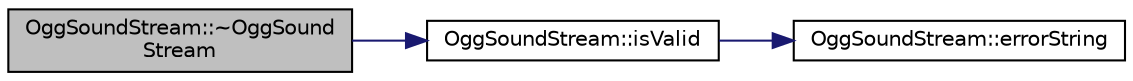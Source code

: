digraph "OggSoundStream::~OggSoundStream"
{
  edge [fontname="Helvetica",fontsize="10",labelfontname="Helvetica",labelfontsize="10"];
  node [fontname="Helvetica",fontsize="10",shape=record];
  rankdir="LR";
  Node1 [label="OggSoundStream::~OggSound\lStream",height=0.2,width=0.4,color="black", fillcolor="grey75", style="filled", fontcolor="black"];
  Node1 -> Node2 [color="midnightblue",fontsize="10",style="solid",fontname="Helvetica"];
  Node2 [label="OggSoundStream::isValid",height=0.2,width=0.4,color="black", fillcolor="white", style="filled",URL="$class_ogg_sound_stream.html#a3fdecbd79f9d81f4412d356f133e7233"];
  Node2 -> Node3 [color="midnightblue",fontsize="10",style="solid",fontname="Helvetica"];
  Node3 [label="OggSoundStream::errorString",height=0.2,width=0.4,color="black", fillcolor="white", style="filled",URL="$class_ogg_sound_stream.html#a7dd6c3989a12ea09debdf8b9ab5b01e6"];
}
